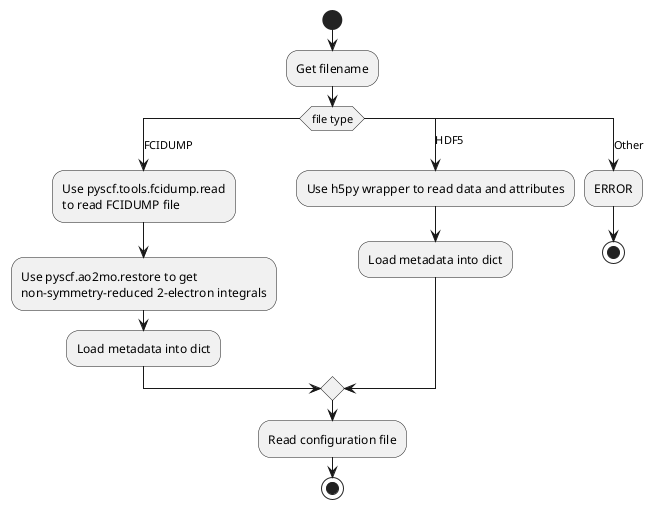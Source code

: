 @startuml data_loading
start
:Get filename;
switch (file type)
case (FCIDUMP)
  :Use pyscf.tools.fcidump.read 
  to read FCIDUMP file;
  :Use pyscf.ao2mo.restore to get 
  non-symmetry-reduced 2-electron integrals;
  :Load metadata into dict;
case (HDF5) 
  :Use h5py wrapper to read data and attributes;
  :Load metadata into dict;
case (Other)
  :ERROR;
  stop
endswitch
:Read configuration file;
stop
@enduml

